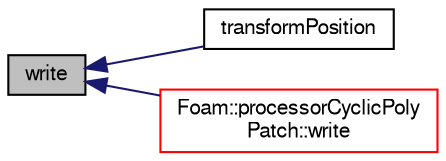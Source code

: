 digraph "write"
{
  bgcolor="transparent";
  edge [fontname="FreeSans",fontsize="10",labelfontname="FreeSans",labelfontsize="10"];
  node [fontname="FreeSans",fontsize="10",shape=record];
  rankdir="LR";
  Node1705 [label="write",height=0.2,width=0.4,color="black", fillcolor="grey75", style="filled", fontcolor="black"];
  Node1705 -> Node1706 [dir="back",color="midnightblue",fontsize="10",style="solid",fontname="FreeSans"];
  Node1706 [label="transformPosition",height=0.2,width=0.4,color="black",URL="$a27454.html#abdf248e43e801ad323015a486558c906",tooltip="Transform a patch-based position from other side to this side. "];
  Node1705 -> Node1707 [dir="back",color="midnightblue",fontsize="10",style="solid",fontname="FreeSans"];
  Node1707 [label="Foam::processorCyclicPoly\lPatch::write",height=0.2,width=0.4,color="red",URL="$a27458.html#a293fdfec8bdfbd5c3913ab4c9f3454ff",tooltip="Write the polyPatch data as a dictionary. "];
}
